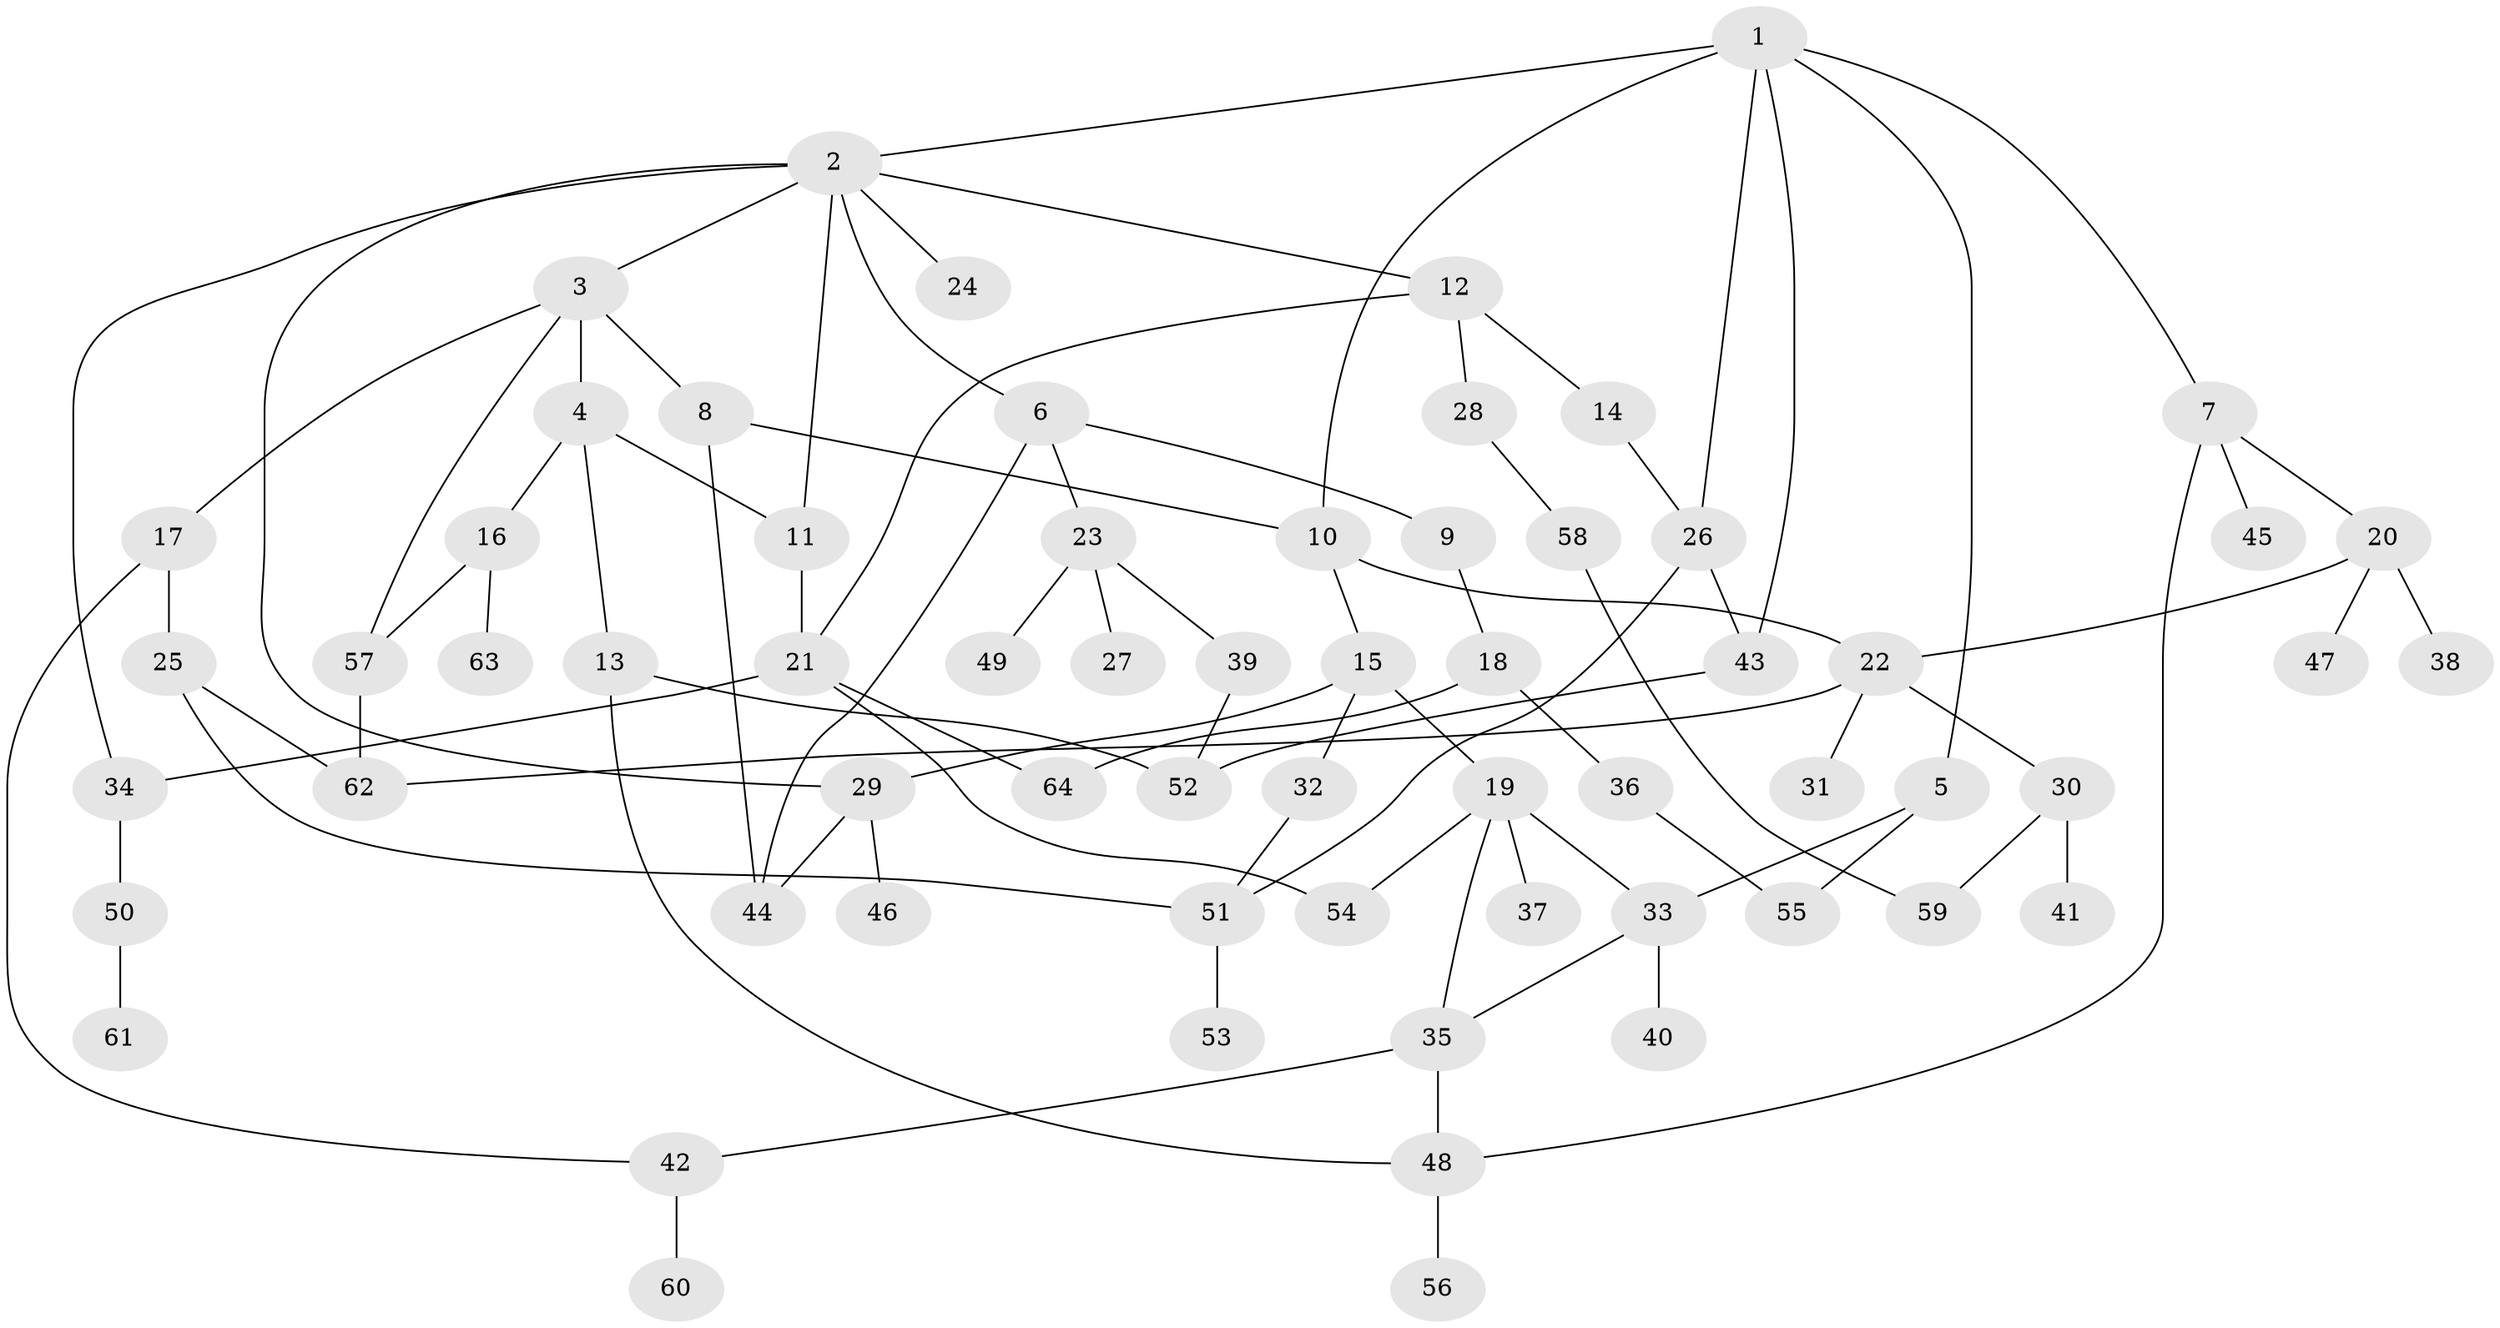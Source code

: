 // Generated by graph-tools (version 1.1) at 2025/49/03/09/25 03:49:17]
// undirected, 64 vertices, 89 edges
graph export_dot {
graph [start="1"]
  node [color=gray90,style=filled];
  1;
  2;
  3;
  4;
  5;
  6;
  7;
  8;
  9;
  10;
  11;
  12;
  13;
  14;
  15;
  16;
  17;
  18;
  19;
  20;
  21;
  22;
  23;
  24;
  25;
  26;
  27;
  28;
  29;
  30;
  31;
  32;
  33;
  34;
  35;
  36;
  37;
  38;
  39;
  40;
  41;
  42;
  43;
  44;
  45;
  46;
  47;
  48;
  49;
  50;
  51;
  52;
  53;
  54;
  55;
  56;
  57;
  58;
  59;
  60;
  61;
  62;
  63;
  64;
  1 -- 2;
  1 -- 5;
  1 -- 7;
  1 -- 26;
  1 -- 10;
  1 -- 43;
  2 -- 3;
  2 -- 6;
  2 -- 12;
  2 -- 24;
  2 -- 34;
  2 -- 29;
  2 -- 11;
  3 -- 4;
  3 -- 8;
  3 -- 17;
  3 -- 57;
  4 -- 11;
  4 -- 13;
  4 -- 16;
  5 -- 33;
  5 -- 55;
  6 -- 9;
  6 -- 23;
  6 -- 44;
  7 -- 20;
  7 -- 45;
  7 -- 48;
  8 -- 10;
  8 -- 44;
  9 -- 18;
  10 -- 15;
  10 -- 22;
  11 -- 21;
  12 -- 14;
  12 -- 21;
  12 -- 28;
  13 -- 52;
  13 -- 48;
  14 -- 26;
  15 -- 19;
  15 -- 29;
  15 -- 32;
  16 -- 63;
  16 -- 57;
  17 -- 25;
  17 -- 42;
  18 -- 36;
  18 -- 64;
  19 -- 37;
  19 -- 54;
  19 -- 33;
  19 -- 35;
  20 -- 38;
  20 -- 47;
  20 -- 22;
  21 -- 54;
  21 -- 34;
  21 -- 64;
  22 -- 30;
  22 -- 31;
  22 -- 62;
  23 -- 27;
  23 -- 39;
  23 -- 49;
  25 -- 62;
  25 -- 51;
  26 -- 43;
  26 -- 51;
  28 -- 58;
  29 -- 44;
  29 -- 46;
  30 -- 41;
  30 -- 59;
  32 -- 51;
  33 -- 35;
  33 -- 40;
  34 -- 50;
  35 -- 42;
  35 -- 48;
  36 -- 55;
  39 -- 52;
  42 -- 60;
  43 -- 52;
  48 -- 56;
  50 -- 61;
  51 -- 53;
  57 -- 62;
  58 -- 59;
}
